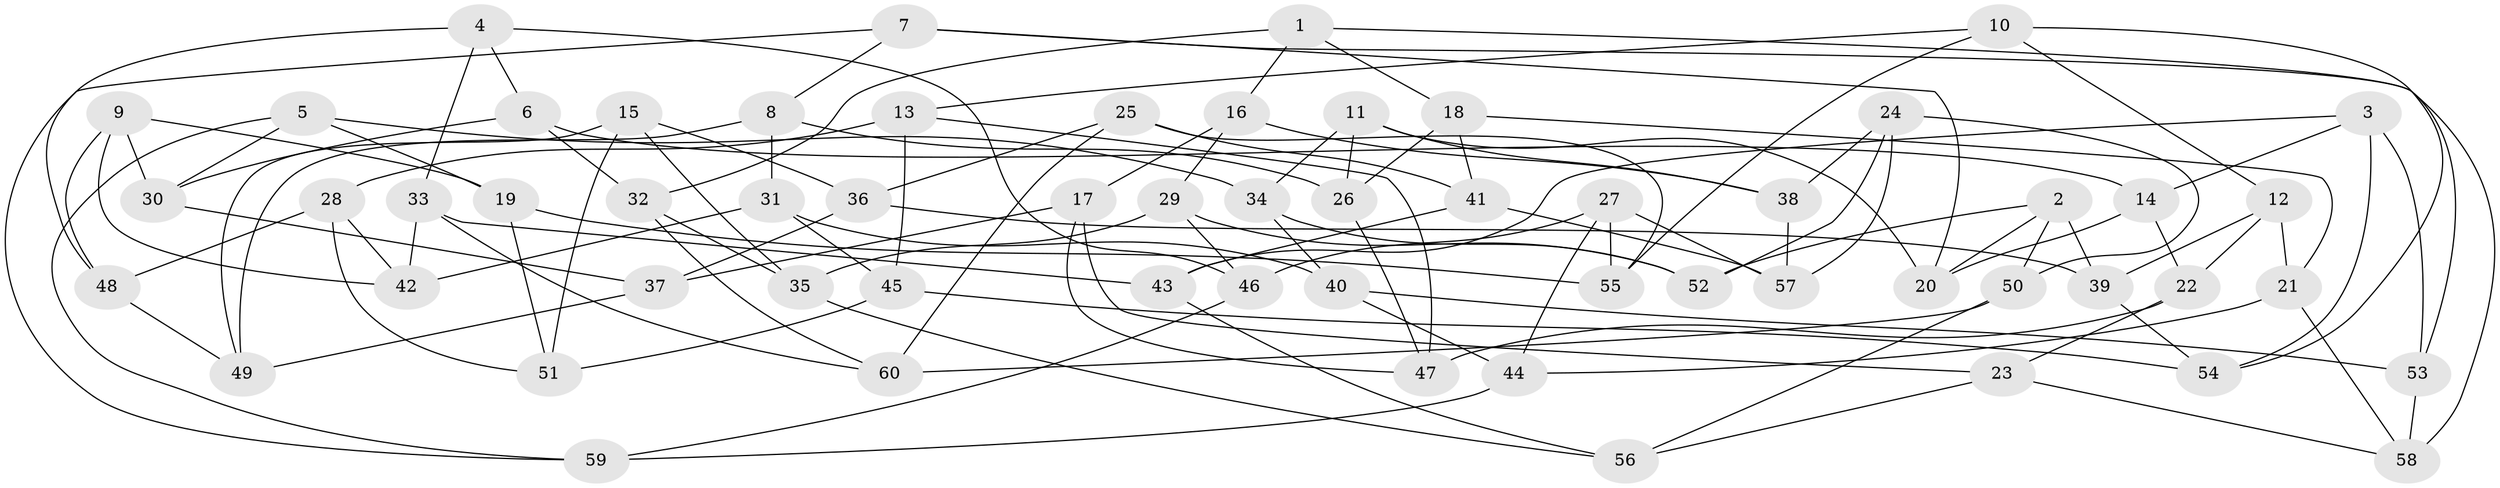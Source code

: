 // coarse degree distribution, {4: 0.2571428571428571, 6: 0.6285714285714286, 5: 0.08571428571428572, 3: 0.02857142857142857}
// Generated by graph-tools (version 1.1) at 2025/42/03/06/25 10:42:21]
// undirected, 60 vertices, 120 edges
graph export_dot {
graph [start="1"]
  node [color=gray90,style=filled];
  1;
  2;
  3;
  4;
  5;
  6;
  7;
  8;
  9;
  10;
  11;
  12;
  13;
  14;
  15;
  16;
  17;
  18;
  19;
  20;
  21;
  22;
  23;
  24;
  25;
  26;
  27;
  28;
  29;
  30;
  31;
  32;
  33;
  34;
  35;
  36;
  37;
  38;
  39;
  40;
  41;
  42;
  43;
  44;
  45;
  46;
  47;
  48;
  49;
  50;
  51;
  52;
  53;
  54;
  55;
  56;
  57;
  58;
  59;
  60;
  1 -- 18;
  1 -- 53;
  1 -- 32;
  1 -- 16;
  2 -- 39;
  2 -- 52;
  2 -- 50;
  2 -- 20;
  3 -- 43;
  3 -- 14;
  3 -- 54;
  3 -- 53;
  4 -- 46;
  4 -- 33;
  4 -- 48;
  4 -- 6;
  5 -- 59;
  5 -- 34;
  5 -- 19;
  5 -- 30;
  6 -- 14;
  6 -- 30;
  6 -- 32;
  7 -- 20;
  7 -- 59;
  7 -- 58;
  7 -- 8;
  8 -- 49;
  8 -- 26;
  8 -- 31;
  9 -- 48;
  9 -- 19;
  9 -- 42;
  9 -- 30;
  10 -- 12;
  10 -- 54;
  10 -- 13;
  10 -- 55;
  11 -- 38;
  11 -- 26;
  11 -- 34;
  11 -- 20;
  12 -- 22;
  12 -- 21;
  12 -- 39;
  13 -- 28;
  13 -- 47;
  13 -- 45;
  14 -- 22;
  14 -- 20;
  15 -- 35;
  15 -- 36;
  15 -- 49;
  15 -- 51;
  16 -- 17;
  16 -- 38;
  16 -- 29;
  17 -- 47;
  17 -- 23;
  17 -- 37;
  18 -- 26;
  18 -- 41;
  18 -- 21;
  19 -- 51;
  19 -- 55;
  21 -- 44;
  21 -- 58;
  22 -- 23;
  22 -- 47;
  23 -- 58;
  23 -- 56;
  24 -- 57;
  24 -- 52;
  24 -- 50;
  24 -- 38;
  25 -- 41;
  25 -- 36;
  25 -- 55;
  25 -- 60;
  26 -- 47;
  27 -- 57;
  27 -- 44;
  27 -- 46;
  27 -- 55;
  28 -- 51;
  28 -- 48;
  28 -- 42;
  29 -- 52;
  29 -- 35;
  29 -- 46;
  30 -- 37;
  31 -- 45;
  31 -- 40;
  31 -- 42;
  32 -- 60;
  32 -- 35;
  33 -- 60;
  33 -- 42;
  33 -- 43;
  34 -- 52;
  34 -- 40;
  35 -- 56;
  36 -- 37;
  36 -- 39;
  37 -- 49;
  38 -- 57;
  39 -- 54;
  40 -- 44;
  40 -- 53;
  41 -- 57;
  41 -- 43;
  43 -- 56;
  44 -- 59;
  45 -- 51;
  45 -- 54;
  46 -- 59;
  48 -- 49;
  50 -- 56;
  50 -- 60;
  53 -- 58;
}
